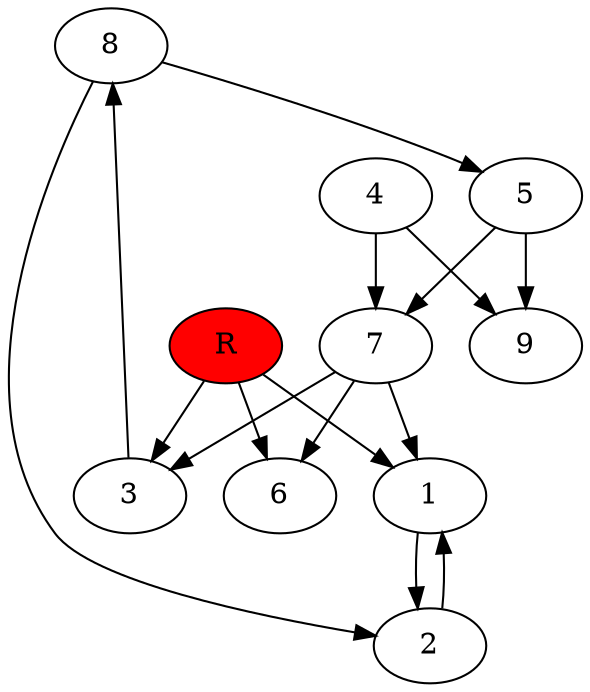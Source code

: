 digraph prb30917 {
	1
	2
	3
	4
	5
	6
	7
	8
	R [fillcolor="#ff0000" style=filled]
	1 -> 2
	2 -> 1
	3 -> 8
	4 -> 7
	4 -> 9
	5 -> 7
	5 -> 9
	7 -> 1
	7 -> 3
	7 -> 6
	8 -> 2
	8 -> 5
	R -> 1
	R -> 3
	R -> 6
}
